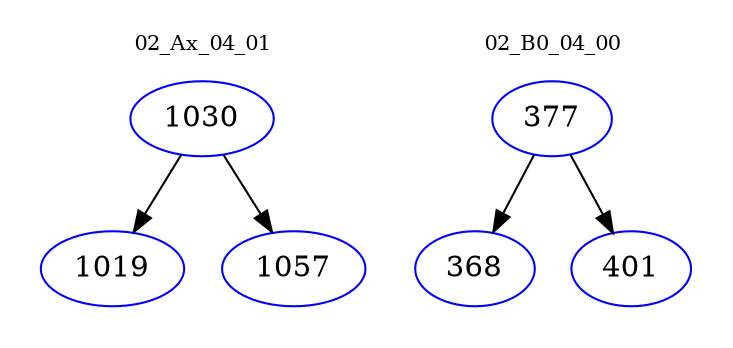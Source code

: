 digraph{
subgraph cluster_0 {
color = white
label = "02_Ax_04_01";
fontsize=10;
T0_1030 [label="1030", color="blue"]
T0_1030 -> T0_1019 [color="black"]
T0_1019 [label="1019", color="blue"]
T0_1030 -> T0_1057 [color="black"]
T0_1057 [label="1057", color="blue"]
}
subgraph cluster_1 {
color = white
label = "02_B0_04_00";
fontsize=10;
T1_377 [label="377", color="blue"]
T1_377 -> T1_368 [color="black"]
T1_368 [label="368", color="blue"]
T1_377 -> T1_401 [color="black"]
T1_401 [label="401", color="blue"]
}
}
